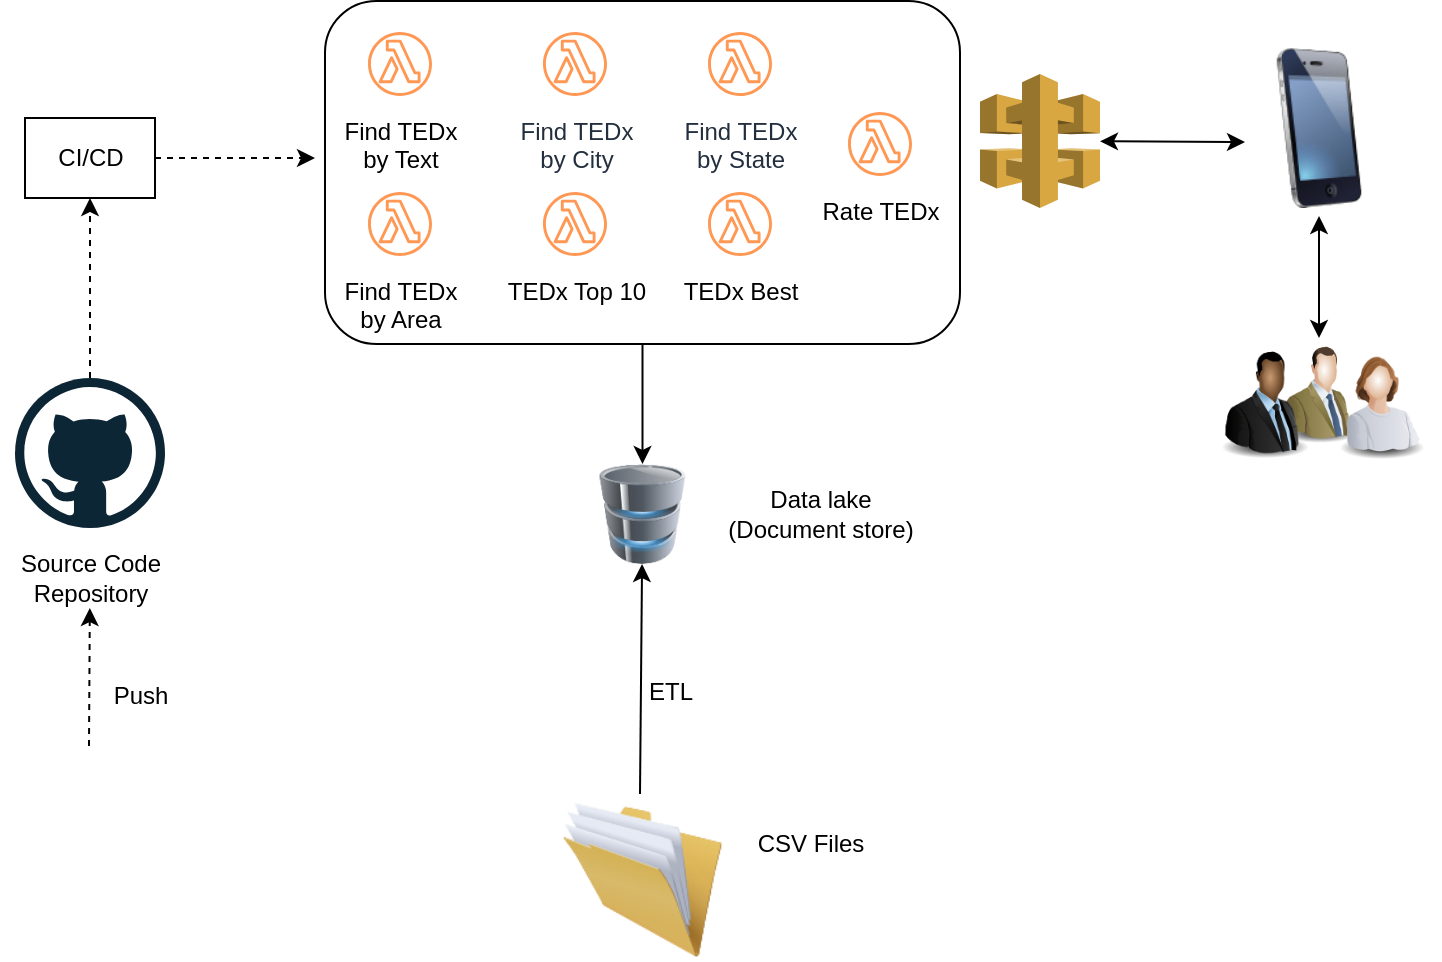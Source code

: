 <mxfile version="13.1.3" type="github">
  <diagram id="nvE_FC1WQhCISzRiT7xm" name="Pagina-1">
    <mxGraphModel dx="569" dy="318" grid="1" gridSize="10" guides="1" tooltips="1" connect="1" arrows="1" fold="1" page="1" pageScale="1" pageWidth="827" pageHeight="1169" math="0" shadow="0">
      <root>
        <mxCell id="0" />
        <mxCell id="1" parent="0" />
        <mxCell id="9D8aGhp-CKfr7X2Opcz3-1" value="" style="rounded=1;whiteSpace=wrap;html=1;" parent="1" vertex="1">
          <mxGeometry x="242.5" y="18.5" width="317.5" height="171.5" as="geometry" />
        </mxCell>
        <mxCell id="9D8aGhp-CKfr7X2Opcz3-6" value="" style="endArrow=classic;html=1;" parent="1" edge="1" target="MkS0YqoIZinDnjFJ3MnW-11">
          <mxGeometry width="50" height="50" relative="1" as="geometry">
            <mxPoint x="400" y="415" as="sourcePoint" />
            <mxPoint x="393.2" y="305" as="targetPoint" />
          </mxGeometry>
        </mxCell>
        <mxCell id="9D8aGhp-CKfr7X2Opcz3-7" value="ETL" style="text;html=1;align=center;verticalAlign=middle;resizable=0;points=[];autosize=1;" parent="1" vertex="1">
          <mxGeometry x="395.0" y="354" width="40" height="20" as="geometry" />
        </mxCell>
        <mxCell id="9D8aGhp-CKfr7X2Opcz3-8" value="Data lake&lt;br&gt;(Document store)" style="text;html=1;align=center;verticalAlign=middle;resizable=0;points=[];autosize=1;" parent="1" vertex="1">
          <mxGeometry x="435.0" y="260" width="110" height="30" as="geometry" />
        </mxCell>
        <mxCell id="9D8aGhp-CKfr7X2Opcz3-9" value="CSV Files" style="text;html=1;align=center;verticalAlign=middle;resizable=0;points=[];autosize=1;" parent="1" vertex="1">
          <mxGeometry x="450" y="430" width="70" height="20" as="geometry" />
        </mxCell>
        <mxCell id="9D8aGhp-CKfr7X2Opcz3-10" value="" style="endArrow=classic;html=1;entryX=0.5;entryY=0;entryDx=0;entryDy=0;" parent="1" source="9D8aGhp-CKfr7X2Opcz3-1" edge="1" target="MkS0YqoIZinDnjFJ3MnW-11">
          <mxGeometry width="50" height="50" relative="1" as="geometry">
            <mxPoint x="318.5" y="157" as="sourcePoint" />
            <mxPoint x="367.5" y="247" as="targetPoint" />
          </mxGeometry>
        </mxCell>
        <mxCell id="9D8aGhp-CKfr7X2Opcz3-11" value="Find TEDx &lt;br&gt;by Text" style="outlineConnect=0;dashed=0;verticalLabelPosition=bottom;verticalAlign=top;align=center;html=1;fontSize=12;fontStyle=0;aspect=fixed;shape=mxgraph.aws4.resourceIcon;resIcon=mxgraph.aws4.lambda_function;strokeColor=#FF9854;" parent="1" vertex="1">
          <mxGeometry x="260" y="30" width="40" height="40" as="geometry" />
        </mxCell>
        <mxCell id="9D8aGhp-CKfr7X2Opcz3-12" value="Find TEDx &lt;br&gt;by City" style="outlineConnect=0;fontColor=#232F3E;gradientColor=none;strokeColor=#FF9854;fillColor=#ffffff;dashed=0;verticalLabelPosition=bottom;verticalAlign=top;align=center;html=1;fontSize=12;fontStyle=0;aspect=fixed;shape=mxgraph.aws4.resourceIcon;resIcon=mxgraph.aws4.lambda_function;" parent="1" vertex="1">
          <mxGeometry x="347.5" y="30" width="40" height="40" as="geometry" />
        </mxCell>
        <mxCell id="9D8aGhp-CKfr7X2Opcz3-14" value="" style="endArrow=classic;startArrow=classic;html=1;entryX=0;entryY=0.5;entryDx=0;entryDy=0;" parent="1" source="9D8aGhp-CKfr7X2Opcz3-15" edge="1">
          <mxGeometry width="50" height="50" relative="1" as="geometry">
            <mxPoint x="572.5" y="98.5" as="sourcePoint" />
            <mxPoint x="702.5" y="89" as="targetPoint" />
          </mxGeometry>
        </mxCell>
        <mxCell id="9D8aGhp-CKfr7X2Opcz3-15" value="" style="outlineConnect=0;dashed=0;verticalLabelPosition=bottom;verticalAlign=top;align=center;html=1;shape=mxgraph.aws3.api_gateway;fillColor=#D9A741;gradientColor=none;" parent="1" vertex="1">
          <mxGeometry x="570" y="55" width="60" height="67" as="geometry" />
        </mxCell>
        <mxCell id="9D8aGhp-CKfr7X2Opcz3-16" value="" style="dashed=0;outlineConnect=0;html=1;align=center;labelPosition=center;verticalLabelPosition=bottom;verticalAlign=top;shape=mxgraph.weblogos.github" parent="1" vertex="1">
          <mxGeometry x="87.5" y="207" width="75" height="75" as="geometry" />
        </mxCell>
        <mxCell id="9D8aGhp-CKfr7X2Opcz3-17" value="Source Code&lt;br&gt;Repository" style="text;html=1;align=center;verticalAlign=middle;resizable=0;points=[];autosize=1;" parent="1" vertex="1">
          <mxGeometry x="80" y="292" width="90" height="30" as="geometry" />
        </mxCell>
        <mxCell id="9D8aGhp-CKfr7X2Opcz3-18" value="" style="endArrow=classic;html=1;dashed=1;" parent="1" target="9D8aGhp-CKfr7X2Opcz3-17" edge="1">
          <mxGeometry width="50" height="50" relative="1" as="geometry">
            <mxPoint x="124.5" y="391" as="sourcePoint" />
            <mxPoint x="124.5" y="341" as="targetPoint" />
          </mxGeometry>
        </mxCell>
        <mxCell id="9D8aGhp-CKfr7X2Opcz3-19" value="Push" style="text;html=1;align=center;verticalAlign=middle;resizable=0;points=[];autosize=1;" parent="1" vertex="1">
          <mxGeometry x="130" y="356" width="40" height="20" as="geometry" />
        </mxCell>
        <mxCell id="9D8aGhp-CKfr7X2Opcz3-21" value="" style="endArrow=classic;startArrow=classic;html=1;exitX=0.5;exitY=0;exitDx=0;exitDy=0;exitPerimeter=0;" parent="1" edge="1">
          <mxGeometry width="50" height="50" relative="1" as="geometry">
            <mxPoint x="739.5" y="187" as="sourcePoint" />
            <mxPoint x="739.5" y="126.0" as="targetPoint" />
          </mxGeometry>
        </mxCell>
        <mxCell id="9D8aGhp-CKfr7X2Opcz3-22" value="" style="endArrow=classic;html=1;dashed=1;entryX=0.5;entryY=1;entryDx=0;entryDy=0;" parent="1" source="9D8aGhp-CKfr7X2Opcz3-16" target="9D8aGhp-CKfr7X2Opcz3-24" edge="1">
          <mxGeometry width="50" height="50" relative="1" as="geometry">
            <mxPoint x="130.5" y="187" as="sourcePoint" />
            <mxPoint x="130.411" y="107" as="targetPoint" />
          </mxGeometry>
        </mxCell>
        <mxCell id="9D8aGhp-CKfr7X2Opcz3-23" style="edgeStyle=orthogonalEdgeStyle;rounded=0;orthogonalLoop=1;jettySize=auto;html=1;dashed=1;" parent="1" source="9D8aGhp-CKfr7X2Opcz3-24" edge="1">
          <mxGeometry relative="1" as="geometry">
            <mxPoint x="237.5" y="97" as="targetPoint" />
          </mxGeometry>
        </mxCell>
        <mxCell id="9D8aGhp-CKfr7X2Opcz3-24" value="CI/CD" style="rounded=0;whiteSpace=wrap;html=1;" parent="1" vertex="1">
          <mxGeometry x="92.5" y="77" width="65" height="40" as="geometry" />
        </mxCell>
        <mxCell id="MkS0YqoIZinDnjFJ3MnW-2" value="" style="image;html=1;labelBackgroundColor=#ffffff;image=img/lib/clip_art/people/Suit_Man_Green_128x128.png;strokeColor=#FF9854;fillColor=#1CACFF;" parent="1" vertex="1">
          <mxGeometry x="711.75" y="190" width="55.5" height="50" as="geometry" />
        </mxCell>
        <mxCell id="MkS0YqoIZinDnjFJ3MnW-3" value="" style="image;html=1;labelBackgroundColor=#ffffff;image=img/lib/clip_art/people/Suit_Man_Black_128x128.png;strokeColor=#FF9854;fillColor=#1CACFF;" parent="1" vertex="1">
          <mxGeometry x="684.5" y="190" width="55.5" height="60" as="geometry" />
        </mxCell>
        <mxCell id="MkS0YqoIZinDnjFJ3MnW-9" value="" style="image;html=1;labelBackgroundColor=#ffffff;image=img/lib/clip_art/people/Worker_Woman_128x128.png;strokeColor=#FF9854;fillColor=#1CACFF;" parent="1" vertex="1">
          <mxGeometry x="740" y="190" width="60" height="58" as="geometry" />
        </mxCell>
        <mxCell id="MkS0YqoIZinDnjFJ3MnW-10" value="" style="image;html=1;labelBackgroundColor=#ffffff;image=img/lib/clip_art/general/Full_Folder_128x128.png;strokeColor=#FF9854;fillColor=#1CACFF;" parent="1" vertex="1">
          <mxGeometry x="361.25" y="418" width="80" height="80" as="geometry" />
        </mxCell>
        <mxCell id="MkS0YqoIZinDnjFJ3MnW-11" value="" style="image;html=1;labelBackgroundColor=#ffffff;image=img/lib/clip_art/computers/Database_128x128.png;strokeColor=#FF9854;fillColor=#1CACFF;" parent="1" vertex="1">
          <mxGeometry x="370" y="250" width="62.5" height="50" as="geometry" />
        </mxCell>
        <mxCell id="MkS0YqoIZinDnjFJ3MnW-14" value="" style="image;html=1;labelBackgroundColor=#ffffff;image=img/lib/clip_art/telecommunication/iPhone_128x128.png;strokeColor=#FF9854;fillColor=#1CACFF;" parent="1" vertex="1">
          <mxGeometry x="699.5" y="42" width="80" height="80" as="geometry" />
        </mxCell>
        <mxCell id="H9Yot8qHklOEiY-EzxRX-1" value="Find TEDx &lt;br&gt;by State" style="outlineConnect=0;fontColor=#232F3E;gradientColor=none;strokeColor=#FF9854;fillColor=#ffffff;dashed=0;verticalLabelPosition=bottom;verticalAlign=top;align=center;html=1;fontSize=12;fontStyle=0;aspect=fixed;shape=mxgraph.aws4.resourceIcon;resIcon=mxgraph.aws4.lambda_function;" parent="1" vertex="1">
          <mxGeometry x="430" y="30" width="40" height="40" as="geometry" />
        </mxCell>
        <mxCell id="H9Yot8qHklOEiY-EzxRX-2" value="Find TEDx &lt;br&gt;by Area" style="outlineConnect=0;dashed=0;verticalLabelPosition=bottom;verticalAlign=top;align=center;html=1;fontSize=12;fontStyle=0;aspect=fixed;shape=mxgraph.aws4.resourceIcon;resIcon=mxgraph.aws4.lambda_function;strokeColor=#FF9854;" parent="1" vertex="1">
          <mxGeometry x="260" y="110" width="40" height="40" as="geometry" />
        </mxCell>
        <mxCell id="H9Yot8qHklOEiY-EzxRX-7" value="TEDx Top 10" style="outlineConnect=0;dashed=0;verticalLabelPosition=bottom;verticalAlign=top;align=center;html=1;fontSize=12;fontStyle=0;aspect=fixed;shape=mxgraph.aws4.resourceIcon;resIcon=mxgraph.aws4.lambda_function;strokeColor=#FF9854;" parent="1" vertex="1">
          <mxGeometry x="347.5" y="110" width="40" height="40" as="geometry" />
        </mxCell>
        <mxCell id="H9Yot8qHklOEiY-EzxRX-8" value="TEDx Best" style="outlineConnect=0;dashed=0;verticalLabelPosition=bottom;verticalAlign=top;align=center;html=1;fontSize=12;fontStyle=0;aspect=fixed;shape=mxgraph.aws4.resourceIcon;resIcon=mxgraph.aws4.lambda_function;strokeColor=#FF9854;" parent="1" vertex="1">
          <mxGeometry x="430" y="110" width="40" height="40" as="geometry" />
        </mxCell>
        <mxCell id="G475w06RyBvGMnSYMtXk-1" value="Rate TEDx" style="outlineConnect=0;dashed=0;verticalLabelPosition=bottom;verticalAlign=top;align=center;html=1;fontSize=12;fontStyle=0;aspect=fixed;shape=mxgraph.aws4.resourceIcon;resIcon=mxgraph.aws4.lambda_function;strokeColor=#FF9854;" vertex="1" parent="1">
          <mxGeometry x="500" y="70" width="40" height="40" as="geometry" />
        </mxCell>
      </root>
    </mxGraphModel>
  </diagram>
</mxfile>
